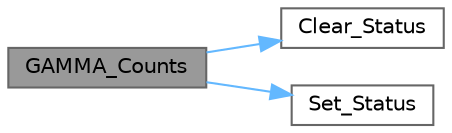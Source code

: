 digraph "GAMMA_Counts"
{
 // LATEX_PDF_SIZE
  bgcolor="transparent";
  edge [fontname=Helvetica,fontsize=10,labelfontname=Helvetica,labelfontsize=10];
  node [fontname=Helvetica,fontsize=10,shape=box,height=0.2,width=0.4];
  rankdir="LR";
  Node1 [id="Node000001",label="GAMMA_Counts",height=0.2,width=0.4,color="gray40", fillcolor="grey60", style="filled", fontcolor="black",tooltip=" "];
  Node1 -> Node2 [id="edge1_Node000001_Node000002",color="steelblue1",style="solid",tooltip=" "];
  Node2 [id="Node000002",label="Clear_Status",height=0.2,width=0.4,color="grey40", fillcolor="white", style="filled",URL="$statusst_8c.html#a3a9ea2a910b701830e828a9e6d53b636",tooltip=" "];
  Node1 -> Node3 [id="edge2_Node000001_Node000003",color="steelblue1",style="solid",tooltip=" "];
  Node3 [id="Node000003",label="Set_Status",height=0.2,width=0.4,color="grey40", fillcolor="white", style="filled",URL="$statusst_8c.html#a0fed74420f2d99f6d100fd94494b38f6",tooltip=" "];
}
